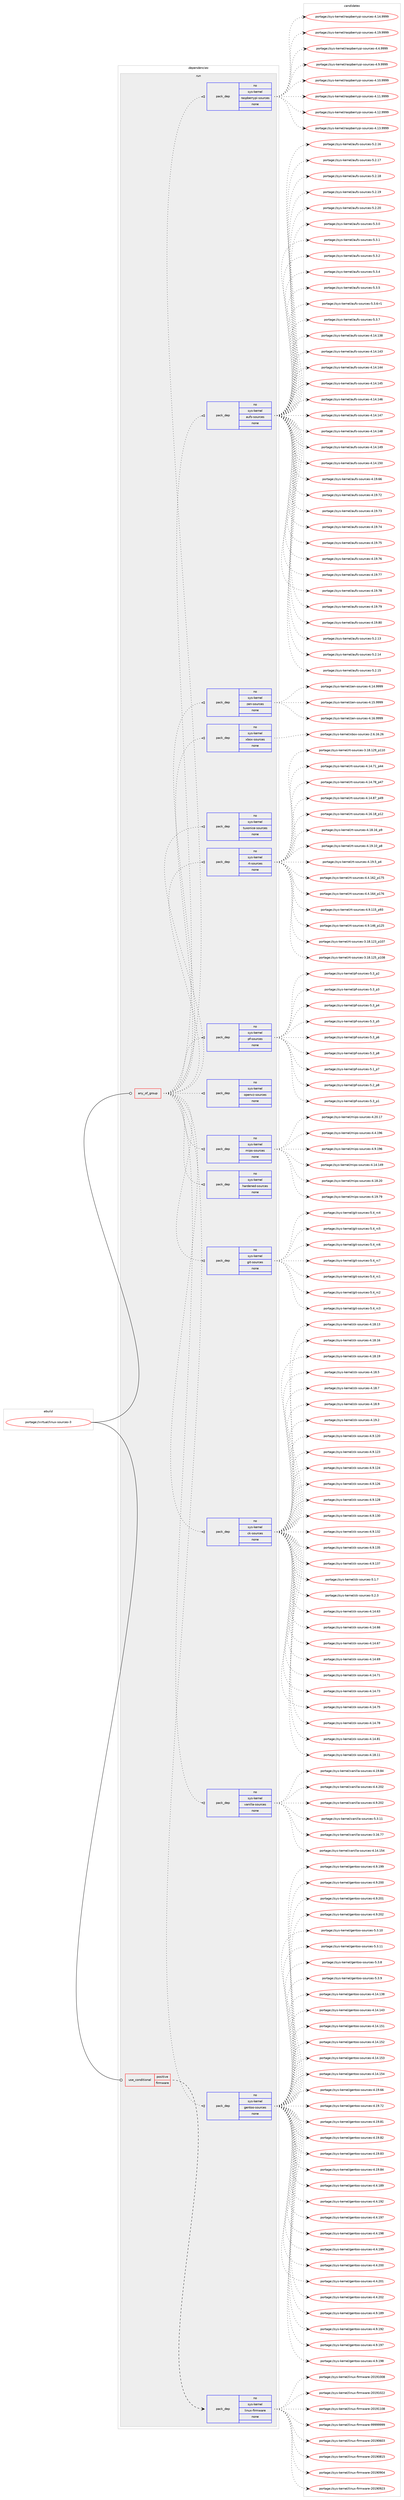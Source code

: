 digraph prolog {

# *************
# Graph options
# *************

newrank=true;
concentrate=true;
compound=true;
graph [rankdir=LR,fontname=Helvetica,fontsize=10,ranksep=1.5];#, ranksep=2.5, nodesep=0.2];
edge  [arrowhead=vee];
node  [fontname=Helvetica,fontsize=10];

# **********
# The ebuild
# **********

subgraph cluster_leftcol {
color=gray;
rank=same;
label=<<i>ebuild</i>>;
id [label="portage://virtual/linux-sources-3", color=red, width=4, href="../virtual/linux-sources-3.svg"];
}

# ****************
# The dependencies
# ****************

subgraph cluster_midcol {
color=gray;
label=<<i>dependencies</i>>;
subgraph cluster_compile {
fillcolor="#eeeeee";
style=filled;
label=<<i>compile</i>>;
}
subgraph cluster_compileandrun {
fillcolor="#eeeeee";
style=filled;
label=<<i>compile and run</i>>;
}
subgraph cluster_run {
fillcolor="#eeeeee";
style=filled;
label=<<i>run</i>>;
subgraph any7148 {
dependency434045 [label=<<TABLE BORDER="0" CELLBORDER="1" CELLSPACING="0" CELLPADDING="4"><TR><TD CELLPADDING="10">any_of_group</TD></TR></TABLE>>, shape=none, color=red];subgraph pack321655 {
dependency434046 [label=<<TABLE BORDER="0" CELLBORDER="1" CELLSPACING="0" CELLPADDING="4" WIDTH="220"><TR><TD ROWSPAN="6" CELLPADDING="30">pack_dep</TD></TR><TR><TD WIDTH="110">no</TD></TR><TR><TD>sys-kernel</TD></TR><TR><TD>gentoo-sources</TD></TR><TR><TD>none</TD></TR><TR><TD></TD></TR></TABLE>>, shape=none, color=blue];
}
dependency434045:e -> dependency434046:w [weight=20,style="dotted",arrowhead="oinv"];
subgraph pack321656 {
dependency434047 [label=<<TABLE BORDER="0" CELLBORDER="1" CELLSPACING="0" CELLPADDING="4" WIDTH="220"><TR><TD ROWSPAN="6" CELLPADDING="30">pack_dep</TD></TR><TR><TD WIDTH="110">no</TD></TR><TR><TD>sys-kernel</TD></TR><TR><TD>vanilla-sources</TD></TR><TR><TD>none</TD></TR><TR><TD></TD></TR></TABLE>>, shape=none, color=blue];
}
dependency434045:e -> dependency434047:w [weight=20,style="dotted",arrowhead="oinv"];
subgraph pack321657 {
dependency434048 [label=<<TABLE BORDER="0" CELLBORDER="1" CELLSPACING="0" CELLPADDING="4" WIDTH="220"><TR><TD ROWSPAN="6" CELLPADDING="30">pack_dep</TD></TR><TR><TD WIDTH="110">no</TD></TR><TR><TD>sys-kernel</TD></TR><TR><TD>ck-sources</TD></TR><TR><TD>none</TD></TR><TR><TD></TD></TR></TABLE>>, shape=none, color=blue];
}
dependency434045:e -> dependency434048:w [weight=20,style="dotted",arrowhead="oinv"];
subgraph pack321658 {
dependency434049 [label=<<TABLE BORDER="0" CELLBORDER="1" CELLSPACING="0" CELLPADDING="4" WIDTH="220"><TR><TD ROWSPAN="6" CELLPADDING="30">pack_dep</TD></TR><TR><TD WIDTH="110">no</TD></TR><TR><TD>sys-kernel</TD></TR><TR><TD>git-sources</TD></TR><TR><TD>none</TD></TR><TR><TD></TD></TR></TABLE>>, shape=none, color=blue];
}
dependency434045:e -> dependency434049:w [weight=20,style="dotted",arrowhead="oinv"];
subgraph pack321659 {
dependency434050 [label=<<TABLE BORDER="0" CELLBORDER="1" CELLSPACING="0" CELLPADDING="4" WIDTH="220"><TR><TD ROWSPAN="6" CELLPADDING="30">pack_dep</TD></TR><TR><TD WIDTH="110">no</TD></TR><TR><TD>sys-kernel</TD></TR><TR><TD>hardened-sources</TD></TR><TR><TD>none</TD></TR><TR><TD></TD></TR></TABLE>>, shape=none, color=blue];
}
dependency434045:e -> dependency434050:w [weight=20,style="dotted",arrowhead="oinv"];
subgraph pack321660 {
dependency434051 [label=<<TABLE BORDER="0" CELLBORDER="1" CELLSPACING="0" CELLPADDING="4" WIDTH="220"><TR><TD ROWSPAN="6" CELLPADDING="30">pack_dep</TD></TR><TR><TD WIDTH="110">no</TD></TR><TR><TD>sys-kernel</TD></TR><TR><TD>mips-sources</TD></TR><TR><TD>none</TD></TR><TR><TD></TD></TR></TABLE>>, shape=none, color=blue];
}
dependency434045:e -> dependency434051:w [weight=20,style="dotted",arrowhead="oinv"];
subgraph pack321661 {
dependency434052 [label=<<TABLE BORDER="0" CELLBORDER="1" CELLSPACING="0" CELLPADDING="4" WIDTH="220"><TR><TD ROWSPAN="6" CELLPADDING="30">pack_dep</TD></TR><TR><TD WIDTH="110">no</TD></TR><TR><TD>sys-kernel</TD></TR><TR><TD>openvz-sources</TD></TR><TR><TD>none</TD></TR><TR><TD></TD></TR></TABLE>>, shape=none, color=blue];
}
dependency434045:e -> dependency434052:w [weight=20,style="dotted",arrowhead="oinv"];
subgraph pack321662 {
dependency434053 [label=<<TABLE BORDER="0" CELLBORDER="1" CELLSPACING="0" CELLPADDING="4" WIDTH="220"><TR><TD ROWSPAN="6" CELLPADDING="30">pack_dep</TD></TR><TR><TD WIDTH="110">no</TD></TR><TR><TD>sys-kernel</TD></TR><TR><TD>pf-sources</TD></TR><TR><TD>none</TD></TR><TR><TD></TD></TR></TABLE>>, shape=none, color=blue];
}
dependency434045:e -> dependency434053:w [weight=20,style="dotted",arrowhead="oinv"];
subgraph pack321663 {
dependency434054 [label=<<TABLE BORDER="0" CELLBORDER="1" CELLSPACING="0" CELLPADDING="4" WIDTH="220"><TR><TD ROWSPAN="6" CELLPADDING="30">pack_dep</TD></TR><TR><TD WIDTH="110">no</TD></TR><TR><TD>sys-kernel</TD></TR><TR><TD>rt-sources</TD></TR><TR><TD>none</TD></TR><TR><TD></TD></TR></TABLE>>, shape=none, color=blue];
}
dependency434045:e -> dependency434054:w [weight=20,style="dotted",arrowhead="oinv"];
subgraph pack321664 {
dependency434055 [label=<<TABLE BORDER="0" CELLBORDER="1" CELLSPACING="0" CELLPADDING="4" WIDTH="220"><TR><TD ROWSPAN="6" CELLPADDING="30">pack_dep</TD></TR><TR><TD WIDTH="110">no</TD></TR><TR><TD>sys-kernel</TD></TR><TR><TD>tuxonice-sources</TD></TR><TR><TD>none</TD></TR><TR><TD></TD></TR></TABLE>>, shape=none, color=blue];
}
dependency434045:e -> dependency434055:w [weight=20,style="dotted",arrowhead="oinv"];
subgraph pack321665 {
dependency434056 [label=<<TABLE BORDER="0" CELLBORDER="1" CELLSPACING="0" CELLPADDING="4" WIDTH="220"><TR><TD ROWSPAN="6" CELLPADDING="30">pack_dep</TD></TR><TR><TD WIDTH="110">no</TD></TR><TR><TD>sys-kernel</TD></TR><TR><TD>xbox-sources</TD></TR><TR><TD>none</TD></TR><TR><TD></TD></TR></TABLE>>, shape=none, color=blue];
}
dependency434045:e -> dependency434056:w [weight=20,style="dotted",arrowhead="oinv"];
subgraph pack321666 {
dependency434057 [label=<<TABLE BORDER="0" CELLBORDER="1" CELLSPACING="0" CELLPADDING="4" WIDTH="220"><TR><TD ROWSPAN="6" CELLPADDING="30">pack_dep</TD></TR><TR><TD WIDTH="110">no</TD></TR><TR><TD>sys-kernel</TD></TR><TR><TD>zen-sources</TD></TR><TR><TD>none</TD></TR><TR><TD></TD></TR></TABLE>>, shape=none, color=blue];
}
dependency434045:e -> dependency434057:w [weight=20,style="dotted",arrowhead="oinv"];
subgraph pack321667 {
dependency434058 [label=<<TABLE BORDER="0" CELLBORDER="1" CELLSPACING="0" CELLPADDING="4" WIDTH="220"><TR><TD ROWSPAN="6" CELLPADDING="30">pack_dep</TD></TR><TR><TD WIDTH="110">no</TD></TR><TR><TD>sys-kernel</TD></TR><TR><TD>aufs-sources</TD></TR><TR><TD>none</TD></TR><TR><TD></TD></TR></TABLE>>, shape=none, color=blue];
}
dependency434045:e -> dependency434058:w [weight=20,style="dotted",arrowhead="oinv"];
subgraph pack321668 {
dependency434059 [label=<<TABLE BORDER="0" CELLBORDER="1" CELLSPACING="0" CELLPADDING="4" WIDTH="220"><TR><TD ROWSPAN="6" CELLPADDING="30">pack_dep</TD></TR><TR><TD WIDTH="110">no</TD></TR><TR><TD>sys-kernel</TD></TR><TR><TD>raspberrypi-sources</TD></TR><TR><TD>none</TD></TR><TR><TD></TD></TR></TABLE>>, shape=none, color=blue];
}
dependency434045:e -> dependency434059:w [weight=20,style="dotted",arrowhead="oinv"];
}
id:e -> dependency434045:w [weight=20,style="solid",arrowhead="odot"];
subgraph cond104980 {
dependency434060 [label=<<TABLE BORDER="0" CELLBORDER="1" CELLSPACING="0" CELLPADDING="4"><TR><TD ROWSPAN="3" CELLPADDING="10">use_conditional</TD></TR><TR><TD>positive</TD></TR><TR><TD>firmware</TD></TR></TABLE>>, shape=none, color=red];
subgraph pack321669 {
dependency434061 [label=<<TABLE BORDER="0" CELLBORDER="1" CELLSPACING="0" CELLPADDING="4" WIDTH="220"><TR><TD ROWSPAN="6" CELLPADDING="30">pack_dep</TD></TR><TR><TD WIDTH="110">no</TD></TR><TR><TD>sys-kernel</TD></TR><TR><TD>linux-firmware</TD></TR><TR><TD>none</TD></TR><TR><TD></TD></TR></TABLE>>, shape=none, color=blue];
}
dependency434060:e -> dependency434061:w [weight=20,style="dashed",arrowhead="vee"];
}
id:e -> dependency434060:w [weight=20,style="solid",arrowhead="odot"];
}
}

# **************
# The candidates
# **************

subgraph cluster_choices {
rank=same;
color=gray;
label=<<i>candidates</i>>;

subgraph choice321655 {
color=black;
nodesep=1;
choiceportage11512111545107101114110101108471031011101161111114511511111711499101115455246495246495156 [label="portage://sys-kernel/gentoo-sources-4.14.138", color=red, width=4,href="../sys-kernel/gentoo-sources-4.14.138.svg"];
choiceportage11512111545107101114110101108471031011101161111114511511111711499101115455246495246495251 [label="portage://sys-kernel/gentoo-sources-4.14.143", color=red, width=4,href="../sys-kernel/gentoo-sources-4.14.143.svg"];
choiceportage11512111545107101114110101108471031011101161111114511511111711499101115455246495246495349 [label="portage://sys-kernel/gentoo-sources-4.14.151", color=red, width=4,href="../sys-kernel/gentoo-sources-4.14.151.svg"];
choiceportage11512111545107101114110101108471031011101161111114511511111711499101115455246495246495350 [label="portage://sys-kernel/gentoo-sources-4.14.152", color=red, width=4,href="../sys-kernel/gentoo-sources-4.14.152.svg"];
choiceportage11512111545107101114110101108471031011101161111114511511111711499101115455246495246495351 [label="portage://sys-kernel/gentoo-sources-4.14.153", color=red, width=4,href="../sys-kernel/gentoo-sources-4.14.153.svg"];
choiceportage11512111545107101114110101108471031011101161111114511511111711499101115455246495246495352 [label="portage://sys-kernel/gentoo-sources-4.14.154", color=red, width=4,href="../sys-kernel/gentoo-sources-4.14.154.svg"];
choiceportage115121115451071011141101011084710310111011611111145115111117114991011154552464957465454 [label="portage://sys-kernel/gentoo-sources-4.19.66", color=red, width=4,href="../sys-kernel/gentoo-sources-4.19.66.svg"];
choiceportage115121115451071011141101011084710310111011611111145115111117114991011154552464957465550 [label="portage://sys-kernel/gentoo-sources-4.19.72", color=red, width=4,href="../sys-kernel/gentoo-sources-4.19.72.svg"];
choiceportage115121115451071011141101011084710310111011611111145115111117114991011154552464957465649 [label="portage://sys-kernel/gentoo-sources-4.19.81", color=red, width=4,href="../sys-kernel/gentoo-sources-4.19.81.svg"];
choiceportage115121115451071011141101011084710310111011611111145115111117114991011154552464957465650 [label="portage://sys-kernel/gentoo-sources-4.19.82", color=red, width=4,href="../sys-kernel/gentoo-sources-4.19.82.svg"];
choiceportage115121115451071011141101011084710310111011611111145115111117114991011154552464957465651 [label="portage://sys-kernel/gentoo-sources-4.19.83", color=red, width=4,href="../sys-kernel/gentoo-sources-4.19.83.svg"];
choiceportage115121115451071011141101011084710310111011611111145115111117114991011154552464957465652 [label="portage://sys-kernel/gentoo-sources-4.19.84", color=red, width=4,href="../sys-kernel/gentoo-sources-4.19.84.svg"];
choiceportage115121115451071011141101011084710310111011611111145115111117114991011154552465246495657 [label="portage://sys-kernel/gentoo-sources-4.4.189", color=red, width=4,href="../sys-kernel/gentoo-sources-4.4.189.svg"];
choiceportage115121115451071011141101011084710310111011611111145115111117114991011154552465246495750 [label="portage://sys-kernel/gentoo-sources-4.4.192", color=red, width=4,href="../sys-kernel/gentoo-sources-4.4.192.svg"];
choiceportage115121115451071011141101011084710310111011611111145115111117114991011154552465246495755 [label="portage://sys-kernel/gentoo-sources-4.4.197", color=red, width=4,href="../sys-kernel/gentoo-sources-4.4.197.svg"];
choiceportage115121115451071011141101011084710310111011611111145115111117114991011154552465246495756 [label="portage://sys-kernel/gentoo-sources-4.4.198", color=red, width=4,href="../sys-kernel/gentoo-sources-4.4.198.svg"];
choiceportage115121115451071011141101011084710310111011611111145115111117114991011154552465246495757 [label="portage://sys-kernel/gentoo-sources-4.4.199", color=red, width=4,href="../sys-kernel/gentoo-sources-4.4.199.svg"];
choiceportage115121115451071011141101011084710310111011611111145115111117114991011154552465246504848 [label="portage://sys-kernel/gentoo-sources-4.4.200", color=red, width=4,href="../sys-kernel/gentoo-sources-4.4.200.svg"];
choiceportage115121115451071011141101011084710310111011611111145115111117114991011154552465246504849 [label="portage://sys-kernel/gentoo-sources-4.4.201", color=red, width=4,href="../sys-kernel/gentoo-sources-4.4.201.svg"];
choiceportage115121115451071011141101011084710310111011611111145115111117114991011154552465246504850 [label="portage://sys-kernel/gentoo-sources-4.4.202", color=red, width=4,href="../sys-kernel/gentoo-sources-4.4.202.svg"];
choiceportage115121115451071011141101011084710310111011611111145115111117114991011154552465746495657 [label="portage://sys-kernel/gentoo-sources-4.9.189", color=red, width=4,href="../sys-kernel/gentoo-sources-4.9.189.svg"];
choiceportage115121115451071011141101011084710310111011611111145115111117114991011154552465746495750 [label="portage://sys-kernel/gentoo-sources-4.9.192", color=red, width=4,href="../sys-kernel/gentoo-sources-4.9.192.svg"];
choiceportage115121115451071011141101011084710310111011611111145115111117114991011154552465746495755 [label="portage://sys-kernel/gentoo-sources-4.9.197", color=red, width=4,href="../sys-kernel/gentoo-sources-4.9.197.svg"];
choiceportage115121115451071011141101011084710310111011611111145115111117114991011154552465746495756 [label="portage://sys-kernel/gentoo-sources-4.9.198", color=red, width=4,href="../sys-kernel/gentoo-sources-4.9.198.svg"];
choiceportage115121115451071011141101011084710310111011611111145115111117114991011154552465746495757 [label="portage://sys-kernel/gentoo-sources-4.9.199", color=red, width=4,href="../sys-kernel/gentoo-sources-4.9.199.svg"];
choiceportage115121115451071011141101011084710310111011611111145115111117114991011154552465746504848 [label="portage://sys-kernel/gentoo-sources-4.9.200", color=red, width=4,href="../sys-kernel/gentoo-sources-4.9.200.svg"];
choiceportage115121115451071011141101011084710310111011611111145115111117114991011154552465746504849 [label="portage://sys-kernel/gentoo-sources-4.9.201", color=red, width=4,href="../sys-kernel/gentoo-sources-4.9.201.svg"];
choiceportage115121115451071011141101011084710310111011611111145115111117114991011154552465746504850 [label="portage://sys-kernel/gentoo-sources-4.9.202", color=red, width=4,href="../sys-kernel/gentoo-sources-4.9.202.svg"];
choiceportage1151211154510710111411010110847103101110116111111451151111171149910111545534651464948 [label="portage://sys-kernel/gentoo-sources-5.3.10", color=red, width=4,href="../sys-kernel/gentoo-sources-5.3.10.svg"];
choiceportage1151211154510710111411010110847103101110116111111451151111171149910111545534651464949 [label="portage://sys-kernel/gentoo-sources-5.3.11", color=red, width=4,href="../sys-kernel/gentoo-sources-5.3.11.svg"];
choiceportage11512111545107101114110101108471031011101161111114511511111711499101115455346514656 [label="portage://sys-kernel/gentoo-sources-5.3.8", color=red, width=4,href="../sys-kernel/gentoo-sources-5.3.8.svg"];
choiceportage11512111545107101114110101108471031011101161111114511511111711499101115455346514657 [label="portage://sys-kernel/gentoo-sources-5.3.9", color=red, width=4,href="../sys-kernel/gentoo-sources-5.3.9.svg"];
dependency434046:e -> choiceportage11512111545107101114110101108471031011101161111114511511111711499101115455246495246495156:w [style=dotted,weight="100"];
dependency434046:e -> choiceportage11512111545107101114110101108471031011101161111114511511111711499101115455246495246495251:w [style=dotted,weight="100"];
dependency434046:e -> choiceportage11512111545107101114110101108471031011101161111114511511111711499101115455246495246495349:w [style=dotted,weight="100"];
dependency434046:e -> choiceportage11512111545107101114110101108471031011101161111114511511111711499101115455246495246495350:w [style=dotted,weight="100"];
dependency434046:e -> choiceportage11512111545107101114110101108471031011101161111114511511111711499101115455246495246495351:w [style=dotted,weight="100"];
dependency434046:e -> choiceportage11512111545107101114110101108471031011101161111114511511111711499101115455246495246495352:w [style=dotted,weight="100"];
dependency434046:e -> choiceportage115121115451071011141101011084710310111011611111145115111117114991011154552464957465454:w [style=dotted,weight="100"];
dependency434046:e -> choiceportage115121115451071011141101011084710310111011611111145115111117114991011154552464957465550:w [style=dotted,weight="100"];
dependency434046:e -> choiceportage115121115451071011141101011084710310111011611111145115111117114991011154552464957465649:w [style=dotted,weight="100"];
dependency434046:e -> choiceportage115121115451071011141101011084710310111011611111145115111117114991011154552464957465650:w [style=dotted,weight="100"];
dependency434046:e -> choiceportage115121115451071011141101011084710310111011611111145115111117114991011154552464957465651:w [style=dotted,weight="100"];
dependency434046:e -> choiceportage115121115451071011141101011084710310111011611111145115111117114991011154552464957465652:w [style=dotted,weight="100"];
dependency434046:e -> choiceportage115121115451071011141101011084710310111011611111145115111117114991011154552465246495657:w [style=dotted,weight="100"];
dependency434046:e -> choiceportage115121115451071011141101011084710310111011611111145115111117114991011154552465246495750:w [style=dotted,weight="100"];
dependency434046:e -> choiceportage115121115451071011141101011084710310111011611111145115111117114991011154552465246495755:w [style=dotted,weight="100"];
dependency434046:e -> choiceportage115121115451071011141101011084710310111011611111145115111117114991011154552465246495756:w [style=dotted,weight="100"];
dependency434046:e -> choiceportage115121115451071011141101011084710310111011611111145115111117114991011154552465246495757:w [style=dotted,weight="100"];
dependency434046:e -> choiceportage115121115451071011141101011084710310111011611111145115111117114991011154552465246504848:w [style=dotted,weight="100"];
dependency434046:e -> choiceportage115121115451071011141101011084710310111011611111145115111117114991011154552465246504849:w [style=dotted,weight="100"];
dependency434046:e -> choiceportage115121115451071011141101011084710310111011611111145115111117114991011154552465246504850:w [style=dotted,weight="100"];
dependency434046:e -> choiceportage115121115451071011141101011084710310111011611111145115111117114991011154552465746495657:w [style=dotted,weight="100"];
dependency434046:e -> choiceportage115121115451071011141101011084710310111011611111145115111117114991011154552465746495750:w [style=dotted,weight="100"];
dependency434046:e -> choiceportage115121115451071011141101011084710310111011611111145115111117114991011154552465746495755:w [style=dotted,weight="100"];
dependency434046:e -> choiceportage115121115451071011141101011084710310111011611111145115111117114991011154552465746495756:w [style=dotted,weight="100"];
dependency434046:e -> choiceportage115121115451071011141101011084710310111011611111145115111117114991011154552465746495757:w [style=dotted,weight="100"];
dependency434046:e -> choiceportage115121115451071011141101011084710310111011611111145115111117114991011154552465746504848:w [style=dotted,weight="100"];
dependency434046:e -> choiceportage115121115451071011141101011084710310111011611111145115111117114991011154552465746504849:w [style=dotted,weight="100"];
dependency434046:e -> choiceportage115121115451071011141101011084710310111011611111145115111117114991011154552465746504850:w [style=dotted,weight="100"];
dependency434046:e -> choiceportage1151211154510710111411010110847103101110116111111451151111171149910111545534651464948:w [style=dotted,weight="100"];
dependency434046:e -> choiceportage1151211154510710111411010110847103101110116111111451151111171149910111545534651464949:w [style=dotted,weight="100"];
dependency434046:e -> choiceportage11512111545107101114110101108471031011101161111114511511111711499101115455346514656:w [style=dotted,weight="100"];
dependency434046:e -> choiceportage11512111545107101114110101108471031011101161111114511511111711499101115455346514657:w [style=dotted,weight="100"];
}
subgraph choice321656 {
color=black;
nodesep=1;
choiceportage1151211154510710111411010110847118971101051081089745115111117114991011154551464954465555 [label="portage://sys-kernel/vanilla-sources-3.16.77", color=red, width=4,href="../sys-kernel/vanilla-sources-3.16.77.svg"];
choiceportage115121115451071011141101011084711897110105108108974511511111711499101115455246495246495352 [label="portage://sys-kernel/vanilla-sources-4.14.154", color=red, width=4,href="../sys-kernel/vanilla-sources-4.14.154.svg"];
choiceportage1151211154510710111411010110847118971101051081089745115111117114991011154552464957465652 [label="portage://sys-kernel/vanilla-sources-4.19.84", color=red, width=4,href="../sys-kernel/vanilla-sources-4.19.84.svg"];
choiceportage1151211154510710111411010110847118971101051081089745115111117114991011154552465246504850 [label="portage://sys-kernel/vanilla-sources-4.4.202", color=red, width=4,href="../sys-kernel/vanilla-sources-4.4.202.svg"];
choiceportage1151211154510710111411010110847118971101051081089745115111117114991011154552465746504850 [label="portage://sys-kernel/vanilla-sources-4.9.202", color=red, width=4,href="../sys-kernel/vanilla-sources-4.9.202.svg"];
choiceportage11512111545107101114110101108471189711010510810897451151111171149910111545534651464949 [label="portage://sys-kernel/vanilla-sources-5.3.11", color=red, width=4,href="../sys-kernel/vanilla-sources-5.3.11.svg"];
dependency434047:e -> choiceportage1151211154510710111411010110847118971101051081089745115111117114991011154551464954465555:w [style=dotted,weight="100"];
dependency434047:e -> choiceportage115121115451071011141101011084711897110105108108974511511111711499101115455246495246495352:w [style=dotted,weight="100"];
dependency434047:e -> choiceportage1151211154510710111411010110847118971101051081089745115111117114991011154552464957465652:w [style=dotted,weight="100"];
dependency434047:e -> choiceportage1151211154510710111411010110847118971101051081089745115111117114991011154552465246504850:w [style=dotted,weight="100"];
dependency434047:e -> choiceportage1151211154510710111411010110847118971101051081089745115111117114991011154552465746504850:w [style=dotted,weight="100"];
dependency434047:e -> choiceportage11512111545107101114110101108471189711010510810897451151111171149910111545534651464949:w [style=dotted,weight="100"];
}
subgraph choice321657 {
color=black;
nodesep=1;
choiceportage11512111545107101114110101108479910745115111117114991011154552464952465451 [label="portage://sys-kernel/ck-sources-4.14.63", color=red, width=4,href="../sys-kernel/ck-sources-4.14.63.svg"];
choiceportage11512111545107101114110101108479910745115111117114991011154552464952465454 [label="portage://sys-kernel/ck-sources-4.14.66", color=red, width=4,href="../sys-kernel/ck-sources-4.14.66.svg"];
choiceportage11512111545107101114110101108479910745115111117114991011154552464952465455 [label="portage://sys-kernel/ck-sources-4.14.67", color=red, width=4,href="../sys-kernel/ck-sources-4.14.67.svg"];
choiceportage11512111545107101114110101108479910745115111117114991011154552464952465457 [label="portage://sys-kernel/ck-sources-4.14.69", color=red, width=4,href="../sys-kernel/ck-sources-4.14.69.svg"];
choiceportage11512111545107101114110101108479910745115111117114991011154552464952465549 [label="portage://sys-kernel/ck-sources-4.14.71", color=red, width=4,href="../sys-kernel/ck-sources-4.14.71.svg"];
choiceportage11512111545107101114110101108479910745115111117114991011154552464952465551 [label="portage://sys-kernel/ck-sources-4.14.73", color=red, width=4,href="../sys-kernel/ck-sources-4.14.73.svg"];
choiceportage11512111545107101114110101108479910745115111117114991011154552464952465553 [label="portage://sys-kernel/ck-sources-4.14.75", color=red, width=4,href="../sys-kernel/ck-sources-4.14.75.svg"];
choiceportage11512111545107101114110101108479910745115111117114991011154552464952465556 [label="portage://sys-kernel/ck-sources-4.14.78", color=red, width=4,href="../sys-kernel/ck-sources-4.14.78.svg"];
choiceportage11512111545107101114110101108479910745115111117114991011154552464952465649 [label="portage://sys-kernel/ck-sources-4.14.81", color=red, width=4,href="../sys-kernel/ck-sources-4.14.81.svg"];
choiceportage11512111545107101114110101108479910745115111117114991011154552464956464949 [label="portage://sys-kernel/ck-sources-4.18.11", color=red, width=4,href="../sys-kernel/ck-sources-4.18.11.svg"];
choiceportage11512111545107101114110101108479910745115111117114991011154552464956464951 [label="portage://sys-kernel/ck-sources-4.18.13", color=red, width=4,href="../sys-kernel/ck-sources-4.18.13.svg"];
choiceportage11512111545107101114110101108479910745115111117114991011154552464956464954 [label="portage://sys-kernel/ck-sources-4.18.16", color=red, width=4,href="../sys-kernel/ck-sources-4.18.16.svg"];
choiceportage11512111545107101114110101108479910745115111117114991011154552464956464957 [label="portage://sys-kernel/ck-sources-4.18.19", color=red, width=4,href="../sys-kernel/ck-sources-4.18.19.svg"];
choiceportage115121115451071011141101011084799107451151111171149910111545524649564653 [label="portage://sys-kernel/ck-sources-4.18.5", color=red, width=4,href="../sys-kernel/ck-sources-4.18.5.svg"];
choiceportage115121115451071011141101011084799107451151111171149910111545524649564655 [label="portage://sys-kernel/ck-sources-4.18.7", color=red, width=4,href="../sys-kernel/ck-sources-4.18.7.svg"];
choiceportage115121115451071011141101011084799107451151111171149910111545524649564657 [label="portage://sys-kernel/ck-sources-4.18.9", color=red, width=4,href="../sys-kernel/ck-sources-4.18.9.svg"];
choiceportage115121115451071011141101011084799107451151111171149910111545524649574650 [label="portage://sys-kernel/ck-sources-4.19.2", color=red, width=4,href="../sys-kernel/ck-sources-4.19.2.svg"];
choiceportage11512111545107101114110101108479910745115111117114991011154552465746495048 [label="portage://sys-kernel/ck-sources-4.9.120", color=red, width=4,href="../sys-kernel/ck-sources-4.9.120.svg"];
choiceportage11512111545107101114110101108479910745115111117114991011154552465746495051 [label="portage://sys-kernel/ck-sources-4.9.123", color=red, width=4,href="../sys-kernel/ck-sources-4.9.123.svg"];
choiceportage11512111545107101114110101108479910745115111117114991011154552465746495052 [label="portage://sys-kernel/ck-sources-4.9.124", color=red, width=4,href="../sys-kernel/ck-sources-4.9.124.svg"];
choiceportage11512111545107101114110101108479910745115111117114991011154552465746495054 [label="portage://sys-kernel/ck-sources-4.9.126", color=red, width=4,href="../sys-kernel/ck-sources-4.9.126.svg"];
choiceportage11512111545107101114110101108479910745115111117114991011154552465746495056 [label="portage://sys-kernel/ck-sources-4.9.128", color=red, width=4,href="../sys-kernel/ck-sources-4.9.128.svg"];
choiceportage11512111545107101114110101108479910745115111117114991011154552465746495148 [label="portage://sys-kernel/ck-sources-4.9.130", color=red, width=4,href="../sys-kernel/ck-sources-4.9.130.svg"];
choiceportage11512111545107101114110101108479910745115111117114991011154552465746495150 [label="portage://sys-kernel/ck-sources-4.9.132", color=red, width=4,href="../sys-kernel/ck-sources-4.9.132.svg"];
choiceportage11512111545107101114110101108479910745115111117114991011154552465746495153 [label="portage://sys-kernel/ck-sources-4.9.135", color=red, width=4,href="../sys-kernel/ck-sources-4.9.135.svg"];
choiceportage11512111545107101114110101108479910745115111117114991011154552465746495155 [label="portage://sys-kernel/ck-sources-4.9.137", color=red, width=4,href="../sys-kernel/ck-sources-4.9.137.svg"];
choiceportage1151211154510710111411010110847991074511511111711499101115455346494655 [label="portage://sys-kernel/ck-sources-5.1.7", color=red, width=4,href="../sys-kernel/ck-sources-5.1.7.svg"];
choiceportage1151211154510710111411010110847991074511511111711499101115455346504651 [label="portage://sys-kernel/ck-sources-5.2.3", color=red, width=4,href="../sys-kernel/ck-sources-5.2.3.svg"];
dependency434048:e -> choiceportage11512111545107101114110101108479910745115111117114991011154552464952465451:w [style=dotted,weight="100"];
dependency434048:e -> choiceportage11512111545107101114110101108479910745115111117114991011154552464952465454:w [style=dotted,weight="100"];
dependency434048:e -> choiceportage11512111545107101114110101108479910745115111117114991011154552464952465455:w [style=dotted,weight="100"];
dependency434048:e -> choiceportage11512111545107101114110101108479910745115111117114991011154552464952465457:w [style=dotted,weight="100"];
dependency434048:e -> choiceportage11512111545107101114110101108479910745115111117114991011154552464952465549:w [style=dotted,weight="100"];
dependency434048:e -> choiceportage11512111545107101114110101108479910745115111117114991011154552464952465551:w [style=dotted,weight="100"];
dependency434048:e -> choiceportage11512111545107101114110101108479910745115111117114991011154552464952465553:w [style=dotted,weight="100"];
dependency434048:e -> choiceportage11512111545107101114110101108479910745115111117114991011154552464952465556:w [style=dotted,weight="100"];
dependency434048:e -> choiceportage11512111545107101114110101108479910745115111117114991011154552464952465649:w [style=dotted,weight="100"];
dependency434048:e -> choiceportage11512111545107101114110101108479910745115111117114991011154552464956464949:w [style=dotted,weight="100"];
dependency434048:e -> choiceportage11512111545107101114110101108479910745115111117114991011154552464956464951:w [style=dotted,weight="100"];
dependency434048:e -> choiceportage11512111545107101114110101108479910745115111117114991011154552464956464954:w [style=dotted,weight="100"];
dependency434048:e -> choiceportage11512111545107101114110101108479910745115111117114991011154552464956464957:w [style=dotted,weight="100"];
dependency434048:e -> choiceportage115121115451071011141101011084799107451151111171149910111545524649564653:w [style=dotted,weight="100"];
dependency434048:e -> choiceportage115121115451071011141101011084799107451151111171149910111545524649564655:w [style=dotted,weight="100"];
dependency434048:e -> choiceportage115121115451071011141101011084799107451151111171149910111545524649564657:w [style=dotted,weight="100"];
dependency434048:e -> choiceportage115121115451071011141101011084799107451151111171149910111545524649574650:w [style=dotted,weight="100"];
dependency434048:e -> choiceportage11512111545107101114110101108479910745115111117114991011154552465746495048:w [style=dotted,weight="100"];
dependency434048:e -> choiceportage11512111545107101114110101108479910745115111117114991011154552465746495051:w [style=dotted,weight="100"];
dependency434048:e -> choiceportage11512111545107101114110101108479910745115111117114991011154552465746495052:w [style=dotted,weight="100"];
dependency434048:e -> choiceportage11512111545107101114110101108479910745115111117114991011154552465746495054:w [style=dotted,weight="100"];
dependency434048:e -> choiceportage11512111545107101114110101108479910745115111117114991011154552465746495056:w [style=dotted,weight="100"];
dependency434048:e -> choiceportage11512111545107101114110101108479910745115111117114991011154552465746495148:w [style=dotted,weight="100"];
dependency434048:e -> choiceportage11512111545107101114110101108479910745115111117114991011154552465746495150:w [style=dotted,weight="100"];
dependency434048:e -> choiceportage11512111545107101114110101108479910745115111117114991011154552465746495153:w [style=dotted,weight="100"];
dependency434048:e -> choiceportage11512111545107101114110101108479910745115111117114991011154552465746495155:w [style=dotted,weight="100"];
dependency434048:e -> choiceportage1151211154510710111411010110847991074511511111711499101115455346494655:w [style=dotted,weight="100"];
dependency434048:e -> choiceportage1151211154510710111411010110847991074511511111711499101115455346504651:w [style=dotted,weight="100"];
}
subgraph choice321658 {
color=black;
nodesep=1;
choiceportage1151211154510710111411010110847103105116451151111171149910111545534652951149949 [label="portage://sys-kernel/git-sources-5.4_rc1", color=red, width=4,href="../sys-kernel/git-sources-5.4_rc1.svg"];
choiceportage1151211154510710111411010110847103105116451151111171149910111545534652951149950 [label="portage://sys-kernel/git-sources-5.4_rc2", color=red, width=4,href="../sys-kernel/git-sources-5.4_rc2.svg"];
choiceportage1151211154510710111411010110847103105116451151111171149910111545534652951149951 [label="portage://sys-kernel/git-sources-5.4_rc3", color=red, width=4,href="../sys-kernel/git-sources-5.4_rc3.svg"];
choiceportage1151211154510710111411010110847103105116451151111171149910111545534652951149952 [label="portage://sys-kernel/git-sources-5.4_rc4", color=red, width=4,href="../sys-kernel/git-sources-5.4_rc4.svg"];
choiceportage1151211154510710111411010110847103105116451151111171149910111545534652951149953 [label="portage://sys-kernel/git-sources-5.4_rc5", color=red, width=4,href="../sys-kernel/git-sources-5.4_rc5.svg"];
choiceportage1151211154510710111411010110847103105116451151111171149910111545534652951149954 [label="portage://sys-kernel/git-sources-5.4_rc6", color=red, width=4,href="../sys-kernel/git-sources-5.4_rc6.svg"];
choiceportage1151211154510710111411010110847103105116451151111171149910111545534652951149955 [label="portage://sys-kernel/git-sources-5.4_rc7", color=red, width=4,href="../sys-kernel/git-sources-5.4_rc7.svg"];
dependency434049:e -> choiceportage1151211154510710111411010110847103105116451151111171149910111545534652951149949:w [style=dotted,weight="100"];
dependency434049:e -> choiceportage1151211154510710111411010110847103105116451151111171149910111545534652951149950:w [style=dotted,weight="100"];
dependency434049:e -> choiceportage1151211154510710111411010110847103105116451151111171149910111545534652951149951:w [style=dotted,weight="100"];
dependency434049:e -> choiceportage1151211154510710111411010110847103105116451151111171149910111545534652951149952:w [style=dotted,weight="100"];
dependency434049:e -> choiceportage1151211154510710111411010110847103105116451151111171149910111545534652951149953:w [style=dotted,weight="100"];
dependency434049:e -> choiceportage1151211154510710111411010110847103105116451151111171149910111545534652951149954:w [style=dotted,weight="100"];
dependency434049:e -> choiceportage1151211154510710111411010110847103105116451151111171149910111545534652951149955:w [style=dotted,weight="100"];
}
subgraph choice321659 {
color=black;
nodesep=1;
}
subgraph choice321660 {
color=black;
nodesep=1;
choiceportage11512111545107101114110101108471091051121154511511111711499101115455246495246495257 [label="portage://sys-kernel/mips-sources-4.14.149", color=red, width=4,href="../sys-kernel/mips-sources-4.14.149.svg"];
choiceportage115121115451071011141101011084710910511211545115111117114991011154552464956465048 [label="portage://sys-kernel/mips-sources-4.18.20", color=red, width=4,href="../sys-kernel/mips-sources-4.18.20.svg"];
choiceportage115121115451071011141101011084710910511211545115111117114991011154552464957465557 [label="portage://sys-kernel/mips-sources-4.19.79", color=red, width=4,href="../sys-kernel/mips-sources-4.19.79.svg"];
choiceportage115121115451071011141101011084710910511211545115111117114991011154552465048464955 [label="portage://sys-kernel/mips-sources-4.20.17", color=red, width=4,href="../sys-kernel/mips-sources-4.20.17.svg"];
choiceportage115121115451071011141101011084710910511211545115111117114991011154552465246495754 [label="portage://sys-kernel/mips-sources-4.4.196", color=red, width=4,href="../sys-kernel/mips-sources-4.4.196.svg"];
choiceportage115121115451071011141101011084710910511211545115111117114991011154552465746495754 [label="portage://sys-kernel/mips-sources-4.9.196", color=red, width=4,href="../sys-kernel/mips-sources-4.9.196.svg"];
dependency434051:e -> choiceportage11512111545107101114110101108471091051121154511511111711499101115455246495246495257:w [style=dotted,weight="100"];
dependency434051:e -> choiceportage115121115451071011141101011084710910511211545115111117114991011154552464956465048:w [style=dotted,weight="100"];
dependency434051:e -> choiceportage115121115451071011141101011084710910511211545115111117114991011154552464957465557:w [style=dotted,weight="100"];
dependency434051:e -> choiceportage115121115451071011141101011084710910511211545115111117114991011154552465048464955:w [style=dotted,weight="100"];
dependency434051:e -> choiceportage115121115451071011141101011084710910511211545115111117114991011154552465246495754:w [style=dotted,weight="100"];
dependency434051:e -> choiceportage115121115451071011141101011084710910511211545115111117114991011154552465746495754:w [style=dotted,weight="100"];
}
subgraph choice321661 {
color=black;
nodesep=1;
}
subgraph choice321662 {
color=black;
nodesep=1;
choiceportage11512111545107101114110101108471121024511511111711499101115455346499511255 [label="portage://sys-kernel/pf-sources-5.1_p7", color=red, width=4,href="../sys-kernel/pf-sources-5.1_p7.svg"];
choiceportage11512111545107101114110101108471121024511511111711499101115455346509511256 [label="portage://sys-kernel/pf-sources-5.2_p8", color=red, width=4,href="../sys-kernel/pf-sources-5.2_p8.svg"];
choiceportage11512111545107101114110101108471121024511511111711499101115455346519511249 [label="portage://sys-kernel/pf-sources-5.3_p1", color=red, width=4,href="../sys-kernel/pf-sources-5.3_p1.svg"];
choiceportage11512111545107101114110101108471121024511511111711499101115455346519511250 [label="portage://sys-kernel/pf-sources-5.3_p2", color=red, width=4,href="../sys-kernel/pf-sources-5.3_p2.svg"];
choiceportage11512111545107101114110101108471121024511511111711499101115455346519511251 [label="portage://sys-kernel/pf-sources-5.3_p3", color=red, width=4,href="../sys-kernel/pf-sources-5.3_p3.svg"];
choiceportage11512111545107101114110101108471121024511511111711499101115455346519511252 [label="portage://sys-kernel/pf-sources-5.3_p4", color=red, width=4,href="../sys-kernel/pf-sources-5.3_p4.svg"];
choiceportage11512111545107101114110101108471121024511511111711499101115455346519511253 [label="portage://sys-kernel/pf-sources-5.3_p5", color=red, width=4,href="../sys-kernel/pf-sources-5.3_p5.svg"];
choiceportage11512111545107101114110101108471121024511511111711499101115455346519511254 [label="portage://sys-kernel/pf-sources-5.3_p6", color=red, width=4,href="../sys-kernel/pf-sources-5.3_p6.svg"];
choiceportage11512111545107101114110101108471121024511511111711499101115455346519511256 [label="portage://sys-kernel/pf-sources-5.3_p8", color=red, width=4,href="../sys-kernel/pf-sources-5.3_p8.svg"];
dependency434053:e -> choiceportage11512111545107101114110101108471121024511511111711499101115455346499511255:w [style=dotted,weight="100"];
dependency434053:e -> choiceportage11512111545107101114110101108471121024511511111711499101115455346509511256:w [style=dotted,weight="100"];
dependency434053:e -> choiceportage11512111545107101114110101108471121024511511111711499101115455346519511249:w [style=dotted,weight="100"];
dependency434053:e -> choiceportage11512111545107101114110101108471121024511511111711499101115455346519511250:w [style=dotted,weight="100"];
dependency434053:e -> choiceportage11512111545107101114110101108471121024511511111711499101115455346519511251:w [style=dotted,weight="100"];
dependency434053:e -> choiceportage11512111545107101114110101108471121024511511111711499101115455346519511252:w [style=dotted,weight="100"];
dependency434053:e -> choiceportage11512111545107101114110101108471121024511511111711499101115455346519511253:w [style=dotted,weight="100"];
dependency434053:e -> choiceportage11512111545107101114110101108471121024511511111711499101115455346519511254:w [style=dotted,weight="100"];
dependency434053:e -> choiceportage11512111545107101114110101108471121024511511111711499101115455346519511256:w [style=dotted,weight="100"];
}
subgraph choice321663 {
color=black;
nodesep=1;
choiceportage1151211154510710111411010110847114116451151111171149910111545514649564649505195112494855 [label="portage://sys-kernel/rt-sources-3.18.123_p107", color=red, width=4,href="../sys-kernel/rt-sources-3.18.123_p107.svg"];
choiceportage1151211154510710111411010110847114116451151111171149910111545514649564649505395112494856 [label="portage://sys-kernel/rt-sources-3.18.125_p108", color=red, width=4,href="../sys-kernel/rt-sources-3.18.125_p108.svg"];
choiceportage1151211154510710111411010110847114116451151111171149910111545514649564649505795112494948 [label="portage://sys-kernel/rt-sources-3.18.129_p110", color=red, width=4,href="../sys-kernel/rt-sources-3.18.129_p110.svg"];
choiceportage115121115451071011141101011084711411645115111117114991011154552464952465549951125252 [label="portage://sys-kernel/rt-sources-4.14.71_p44", color=red, width=4,href="../sys-kernel/rt-sources-4.14.71_p44.svg"];
choiceportage115121115451071011141101011084711411645115111117114991011154552464952465556951125255 [label="portage://sys-kernel/rt-sources-4.14.78_p47", color=red, width=4,href="../sys-kernel/rt-sources-4.14.78_p47.svg"];
choiceportage115121115451071011141101011084711411645115111117114991011154552464952465655951125257 [label="portage://sys-kernel/rt-sources-4.14.87_p49", color=red, width=4,href="../sys-kernel/rt-sources-4.14.87_p49.svg"];
choiceportage115121115451071011141101011084711411645115111117114991011154552464954464956951124950 [label="portage://sys-kernel/rt-sources-4.16.18_p12", color=red, width=4,href="../sys-kernel/rt-sources-4.16.18_p12.svg"];
choiceportage1151211154510710111411010110847114116451151111171149910111545524649564649549511257 [label="portage://sys-kernel/rt-sources-4.18.16_p9", color=red, width=4,href="../sys-kernel/rt-sources-4.18.16_p9.svg"];
choiceportage1151211154510710111411010110847114116451151111171149910111545524649574649489511256 [label="portage://sys-kernel/rt-sources-4.19.10_p8", color=red, width=4,href="../sys-kernel/rt-sources-4.19.10_p8.svg"];
choiceportage11512111545107101114110101108471141164511511111711499101115455246495746539511252 [label="portage://sys-kernel/rt-sources-4.19.5_p4", color=red, width=4,href="../sys-kernel/rt-sources-4.19.5_p4.svg"];
choiceportage11512111545107101114110101108471141164511511111711499101115455246524649545095112495553 [label="portage://sys-kernel/rt-sources-4.4.162_p175", color=red, width=4,href="../sys-kernel/rt-sources-4.4.162_p175.svg"];
choiceportage11512111545107101114110101108471141164511511111711499101115455246524649545295112495554 [label="portage://sys-kernel/rt-sources-4.4.164_p176", color=red, width=4,href="../sys-kernel/rt-sources-4.4.164_p176.svg"];
choiceportage115121115451071011141101011084711411645115111117114991011154552465746494953951125751 [label="portage://sys-kernel/rt-sources-4.9.115_p93", color=red, width=4,href="../sys-kernel/rt-sources-4.9.115_p93.svg"];
choiceportage11512111545107101114110101108471141164511511111711499101115455246574649525495112495053 [label="portage://sys-kernel/rt-sources-4.9.146_p125", color=red, width=4,href="../sys-kernel/rt-sources-4.9.146_p125.svg"];
dependency434054:e -> choiceportage1151211154510710111411010110847114116451151111171149910111545514649564649505195112494855:w [style=dotted,weight="100"];
dependency434054:e -> choiceportage1151211154510710111411010110847114116451151111171149910111545514649564649505395112494856:w [style=dotted,weight="100"];
dependency434054:e -> choiceportage1151211154510710111411010110847114116451151111171149910111545514649564649505795112494948:w [style=dotted,weight="100"];
dependency434054:e -> choiceportage115121115451071011141101011084711411645115111117114991011154552464952465549951125252:w [style=dotted,weight="100"];
dependency434054:e -> choiceportage115121115451071011141101011084711411645115111117114991011154552464952465556951125255:w [style=dotted,weight="100"];
dependency434054:e -> choiceportage115121115451071011141101011084711411645115111117114991011154552464952465655951125257:w [style=dotted,weight="100"];
dependency434054:e -> choiceportage115121115451071011141101011084711411645115111117114991011154552464954464956951124950:w [style=dotted,weight="100"];
dependency434054:e -> choiceportage1151211154510710111411010110847114116451151111171149910111545524649564649549511257:w [style=dotted,weight="100"];
dependency434054:e -> choiceportage1151211154510710111411010110847114116451151111171149910111545524649574649489511256:w [style=dotted,weight="100"];
dependency434054:e -> choiceportage11512111545107101114110101108471141164511511111711499101115455246495746539511252:w [style=dotted,weight="100"];
dependency434054:e -> choiceportage11512111545107101114110101108471141164511511111711499101115455246524649545095112495553:w [style=dotted,weight="100"];
dependency434054:e -> choiceportage11512111545107101114110101108471141164511511111711499101115455246524649545295112495554:w [style=dotted,weight="100"];
dependency434054:e -> choiceportage115121115451071011141101011084711411645115111117114991011154552465746494953951125751:w [style=dotted,weight="100"];
dependency434054:e -> choiceportage11512111545107101114110101108471141164511511111711499101115455246574649525495112495053:w [style=dotted,weight="100"];
}
subgraph choice321664 {
color=black;
nodesep=1;
}
subgraph choice321665 {
color=black;
nodesep=1;
choiceportage115121115451071011141101011084712098111120451151111171149910111545504654464954465054 [label="portage://sys-kernel/xbox-sources-2.6.16.26", color=red, width=4,href="../sys-kernel/xbox-sources-2.6.16.26.svg"];
dependency434056:e -> choiceportage115121115451071011141101011084712098111120451151111171149910111545504654464954465054:w [style=dotted,weight="100"];
}
subgraph choice321666 {
color=black;
nodesep=1;
choiceportage1151211154510710111411010110847122101110451151111171149910111545524649524657575757 [label="portage://sys-kernel/zen-sources-4.14.9999", color=red, width=4,href="../sys-kernel/zen-sources-4.14.9999.svg"];
choiceportage1151211154510710111411010110847122101110451151111171149910111545524649534657575757 [label="portage://sys-kernel/zen-sources-4.15.9999", color=red, width=4,href="../sys-kernel/zen-sources-4.15.9999.svg"];
choiceportage1151211154510710111411010110847122101110451151111171149910111545524649544657575757 [label="portage://sys-kernel/zen-sources-4.16.9999", color=red, width=4,href="../sys-kernel/zen-sources-4.16.9999.svg"];
dependency434057:e -> choiceportage1151211154510710111411010110847122101110451151111171149910111545524649524657575757:w [style=dotted,weight="100"];
dependency434057:e -> choiceportage1151211154510710111411010110847122101110451151111171149910111545524649534657575757:w [style=dotted,weight="100"];
dependency434057:e -> choiceportage1151211154510710111411010110847122101110451151111171149910111545524649544657575757:w [style=dotted,weight="100"];
}
subgraph choice321667 {
color=black;
nodesep=1;
choiceportage1151211154510710111411010110847971171021154511511111711499101115455246495246495156 [label="portage://sys-kernel/aufs-sources-4.14.138", color=red, width=4,href="../sys-kernel/aufs-sources-4.14.138.svg"];
choiceportage1151211154510710111411010110847971171021154511511111711499101115455246495246495251 [label="portage://sys-kernel/aufs-sources-4.14.143", color=red, width=4,href="../sys-kernel/aufs-sources-4.14.143.svg"];
choiceportage1151211154510710111411010110847971171021154511511111711499101115455246495246495252 [label="portage://sys-kernel/aufs-sources-4.14.144", color=red, width=4,href="../sys-kernel/aufs-sources-4.14.144.svg"];
choiceportage1151211154510710111411010110847971171021154511511111711499101115455246495246495253 [label="portage://sys-kernel/aufs-sources-4.14.145", color=red, width=4,href="../sys-kernel/aufs-sources-4.14.145.svg"];
choiceportage1151211154510710111411010110847971171021154511511111711499101115455246495246495254 [label="portage://sys-kernel/aufs-sources-4.14.146", color=red, width=4,href="../sys-kernel/aufs-sources-4.14.146.svg"];
choiceportage1151211154510710111411010110847971171021154511511111711499101115455246495246495255 [label="portage://sys-kernel/aufs-sources-4.14.147", color=red, width=4,href="../sys-kernel/aufs-sources-4.14.147.svg"];
choiceportage1151211154510710111411010110847971171021154511511111711499101115455246495246495256 [label="portage://sys-kernel/aufs-sources-4.14.148", color=red, width=4,href="../sys-kernel/aufs-sources-4.14.148.svg"];
choiceportage1151211154510710111411010110847971171021154511511111711499101115455246495246495257 [label="portage://sys-kernel/aufs-sources-4.14.149", color=red, width=4,href="../sys-kernel/aufs-sources-4.14.149.svg"];
choiceportage1151211154510710111411010110847971171021154511511111711499101115455246495246495348 [label="portage://sys-kernel/aufs-sources-4.14.150", color=red, width=4,href="../sys-kernel/aufs-sources-4.14.150.svg"];
choiceportage11512111545107101114110101108479711710211545115111117114991011154552464957465454 [label="portage://sys-kernel/aufs-sources-4.19.66", color=red, width=4,href="../sys-kernel/aufs-sources-4.19.66.svg"];
choiceportage11512111545107101114110101108479711710211545115111117114991011154552464957465550 [label="portage://sys-kernel/aufs-sources-4.19.72", color=red, width=4,href="../sys-kernel/aufs-sources-4.19.72.svg"];
choiceportage11512111545107101114110101108479711710211545115111117114991011154552464957465551 [label="portage://sys-kernel/aufs-sources-4.19.73", color=red, width=4,href="../sys-kernel/aufs-sources-4.19.73.svg"];
choiceportage11512111545107101114110101108479711710211545115111117114991011154552464957465552 [label="portage://sys-kernel/aufs-sources-4.19.74", color=red, width=4,href="../sys-kernel/aufs-sources-4.19.74.svg"];
choiceportage11512111545107101114110101108479711710211545115111117114991011154552464957465553 [label="portage://sys-kernel/aufs-sources-4.19.75", color=red, width=4,href="../sys-kernel/aufs-sources-4.19.75.svg"];
choiceportage11512111545107101114110101108479711710211545115111117114991011154552464957465554 [label="portage://sys-kernel/aufs-sources-4.19.76", color=red, width=4,href="../sys-kernel/aufs-sources-4.19.76.svg"];
choiceportage11512111545107101114110101108479711710211545115111117114991011154552464957465555 [label="portage://sys-kernel/aufs-sources-4.19.77", color=red, width=4,href="../sys-kernel/aufs-sources-4.19.77.svg"];
choiceportage11512111545107101114110101108479711710211545115111117114991011154552464957465556 [label="portage://sys-kernel/aufs-sources-4.19.78", color=red, width=4,href="../sys-kernel/aufs-sources-4.19.78.svg"];
choiceportage11512111545107101114110101108479711710211545115111117114991011154552464957465557 [label="portage://sys-kernel/aufs-sources-4.19.79", color=red, width=4,href="../sys-kernel/aufs-sources-4.19.79.svg"];
choiceportage11512111545107101114110101108479711710211545115111117114991011154552464957465648 [label="portage://sys-kernel/aufs-sources-4.19.80", color=red, width=4,href="../sys-kernel/aufs-sources-4.19.80.svg"];
choiceportage115121115451071011141101011084797117102115451151111171149910111545534650464951 [label="portage://sys-kernel/aufs-sources-5.2.13", color=red, width=4,href="../sys-kernel/aufs-sources-5.2.13.svg"];
choiceportage115121115451071011141101011084797117102115451151111171149910111545534650464952 [label="portage://sys-kernel/aufs-sources-5.2.14", color=red, width=4,href="../sys-kernel/aufs-sources-5.2.14.svg"];
choiceportage115121115451071011141101011084797117102115451151111171149910111545534650464953 [label="portage://sys-kernel/aufs-sources-5.2.15", color=red, width=4,href="../sys-kernel/aufs-sources-5.2.15.svg"];
choiceportage115121115451071011141101011084797117102115451151111171149910111545534650464954 [label="portage://sys-kernel/aufs-sources-5.2.16", color=red, width=4,href="../sys-kernel/aufs-sources-5.2.16.svg"];
choiceportage115121115451071011141101011084797117102115451151111171149910111545534650464955 [label="portage://sys-kernel/aufs-sources-5.2.17", color=red, width=4,href="../sys-kernel/aufs-sources-5.2.17.svg"];
choiceportage115121115451071011141101011084797117102115451151111171149910111545534650464956 [label="portage://sys-kernel/aufs-sources-5.2.18", color=red, width=4,href="../sys-kernel/aufs-sources-5.2.18.svg"];
choiceportage115121115451071011141101011084797117102115451151111171149910111545534650464957 [label="portage://sys-kernel/aufs-sources-5.2.19", color=red, width=4,href="../sys-kernel/aufs-sources-5.2.19.svg"];
choiceportage115121115451071011141101011084797117102115451151111171149910111545534650465048 [label="portage://sys-kernel/aufs-sources-5.2.20", color=red, width=4,href="../sys-kernel/aufs-sources-5.2.20.svg"];
choiceportage1151211154510710111411010110847971171021154511511111711499101115455346514648 [label="portage://sys-kernel/aufs-sources-5.3.0", color=red, width=4,href="../sys-kernel/aufs-sources-5.3.0.svg"];
choiceportage1151211154510710111411010110847971171021154511511111711499101115455346514649 [label="portage://sys-kernel/aufs-sources-5.3.1", color=red, width=4,href="../sys-kernel/aufs-sources-5.3.1.svg"];
choiceportage1151211154510710111411010110847971171021154511511111711499101115455346514650 [label="portage://sys-kernel/aufs-sources-5.3.2", color=red, width=4,href="../sys-kernel/aufs-sources-5.3.2.svg"];
choiceportage1151211154510710111411010110847971171021154511511111711499101115455346514652 [label="portage://sys-kernel/aufs-sources-5.3.4", color=red, width=4,href="../sys-kernel/aufs-sources-5.3.4.svg"];
choiceportage1151211154510710111411010110847971171021154511511111711499101115455346514653 [label="portage://sys-kernel/aufs-sources-5.3.5", color=red, width=4,href="../sys-kernel/aufs-sources-5.3.5.svg"];
choiceportage11512111545107101114110101108479711710211545115111117114991011154553465146544511449 [label="portage://sys-kernel/aufs-sources-5.3.6-r1", color=red, width=4,href="../sys-kernel/aufs-sources-5.3.6-r1.svg"];
choiceportage1151211154510710111411010110847971171021154511511111711499101115455346514655 [label="portage://sys-kernel/aufs-sources-5.3.7", color=red, width=4,href="../sys-kernel/aufs-sources-5.3.7.svg"];
dependency434058:e -> choiceportage1151211154510710111411010110847971171021154511511111711499101115455246495246495156:w [style=dotted,weight="100"];
dependency434058:e -> choiceportage1151211154510710111411010110847971171021154511511111711499101115455246495246495251:w [style=dotted,weight="100"];
dependency434058:e -> choiceportage1151211154510710111411010110847971171021154511511111711499101115455246495246495252:w [style=dotted,weight="100"];
dependency434058:e -> choiceportage1151211154510710111411010110847971171021154511511111711499101115455246495246495253:w [style=dotted,weight="100"];
dependency434058:e -> choiceportage1151211154510710111411010110847971171021154511511111711499101115455246495246495254:w [style=dotted,weight="100"];
dependency434058:e -> choiceportage1151211154510710111411010110847971171021154511511111711499101115455246495246495255:w [style=dotted,weight="100"];
dependency434058:e -> choiceportage1151211154510710111411010110847971171021154511511111711499101115455246495246495256:w [style=dotted,weight="100"];
dependency434058:e -> choiceportage1151211154510710111411010110847971171021154511511111711499101115455246495246495257:w [style=dotted,weight="100"];
dependency434058:e -> choiceportage1151211154510710111411010110847971171021154511511111711499101115455246495246495348:w [style=dotted,weight="100"];
dependency434058:e -> choiceportage11512111545107101114110101108479711710211545115111117114991011154552464957465454:w [style=dotted,weight="100"];
dependency434058:e -> choiceportage11512111545107101114110101108479711710211545115111117114991011154552464957465550:w [style=dotted,weight="100"];
dependency434058:e -> choiceportage11512111545107101114110101108479711710211545115111117114991011154552464957465551:w [style=dotted,weight="100"];
dependency434058:e -> choiceportage11512111545107101114110101108479711710211545115111117114991011154552464957465552:w [style=dotted,weight="100"];
dependency434058:e -> choiceportage11512111545107101114110101108479711710211545115111117114991011154552464957465553:w [style=dotted,weight="100"];
dependency434058:e -> choiceportage11512111545107101114110101108479711710211545115111117114991011154552464957465554:w [style=dotted,weight="100"];
dependency434058:e -> choiceportage11512111545107101114110101108479711710211545115111117114991011154552464957465555:w [style=dotted,weight="100"];
dependency434058:e -> choiceportage11512111545107101114110101108479711710211545115111117114991011154552464957465556:w [style=dotted,weight="100"];
dependency434058:e -> choiceportage11512111545107101114110101108479711710211545115111117114991011154552464957465557:w [style=dotted,weight="100"];
dependency434058:e -> choiceportage11512111545107101114110101108479711710211545115111117114991011154552464957465648:w [style=dotted,weight="100"];
dependency434058:e -> choiceportage115121115451071011141101011084797117102115451151111171149910111545534650464951:w [style=dotted,weight="100"];
dependency434058:e -> choiceportage115121115451071011141101011084797117102115451151111171149910111545534650464952:w [style=dotted,weight="100"];
dependency434058:e -> choiceportage115121115451071011141101011084797117102115451151111171149910111545534650464953:w [style=dotted,weight="100"];
dependency434058:e -> choiceportage115121115451071011141101011084797117102115451151111171149910111545534650464954:w [style=dotted,weight="100"];
dependency434058:e -> choiceportage115121115451071011141101011084797117102115451151111171149910111545534650464955:w [style=dotted,weight="100"];
dependency434058:e -> choiceportage115121115451071011141101011084797117102115451151111171149910111545534650464956:w [style=dotted,weight="100"];
dependency434058:e -> choiceportage115121115451071011141101011084797117102115451151111171149910111545534650464957:w [style=dotted,weight="100"];
dependency434058:e -> choiceportage115121115451071011141101011084797117102115451151111171149910111545534650465048:w [style=dotted,weight="100"];
dependency434058:e -> choiceportage1151211154510710111411010110847971171021154511511111711499101115455346514648:w [style=dotted,weight="100"];
dependency434058:e -> choiceportage1151211154510710111411010110847971171021154511511111711499101115455346514649:w [style=dotted,weight="100"];
dependency434058:e -> choiceportage1151211154510710111411010110847971171021154511511111711499101115455346514650:w [style=dotted,weight="100"];
dependency434058:e -> choiceportage1151211154510710111411010110847971171021154511511111711499101115455346514652:w [style=dotted,weight="100"];
dependency434058:e -> choiceportage1151211154510710111411010110847971171021154511511111711499101115455346514653:w [style=dotted,weight="100"];
dependency434058:e -> choiceportage11512111545107101114110101108479711710211545115111117114991011154553465146544511449:w [style=dotted,weight="100"];
dependency434058:e -> choiceportage1151211154510710111411010110847971171021154511511111711499101115455346514655:w [style=dotted,weight="100"];
}
subgraph choice321668 {
color=black;
nodesep=1;
choiceportage11512111545107101114110101108471149711511298101114114121112105451151111171149910111545524649484657575757 [label="portage://sys-kernel/raspberrypi-sources-4.10.9999", color=red, width=4,href="../sys-kernel/raspberrypi-sources-4.10.9999.svg"];
choiceportage11512111545107101114110101108471149711511298101114114121112105451151111171149910111545524649494657575757 [label="portage://sys-kernel/raspberrypi-sources-4.11.9999", color=red, width=4,href="../sys-kernel/raspberrypi-sources-4.11.9999.svg"];
choiceportage11512111545107101114110101108471149711511298101114114121112105451151111171149910111545524649504657575757 [label="portage://sys-kernel/raspberrypi-sources-4.12.9999", color=red, width=4,href="../sys-kernel/raspberrypi-sources-4.12.9999.svg"];
choiceportage11512111545107101114110101108471149711511298101114114121112105451151111171149910111545524649514657575757 [label="portage://sys-kernel/raspberrypi-sources-4.13.9999", color=red, width=4,href="../sys-kernel/raspberrypi-sources-4.13.9999.svg"];
choiceportage11512111545107101114110101108471149711511298101114114121112105451151111171149910111545524649524657575757 [label="portage://sys-kernel/raspberrypi-sources-4.14.9999", color=red, width=4,href="../sys-kernel/raspberrypi-sources-4.14.9999.svg"];
choiceportage11512111545107101114110101108471149711511298101114114121112105451151111171149910111545524649574657575757 [label="portage://sys-kernel/raspberrypi-sources-4.19.9999", color=red, width=4,href="../sys-kernel/raspberrypi-sources-4.19.9999.svg"];
choiceportage115121115451071011141101011084711497115112981011141141211121054511511111711499101115455246524657575757 [label="portage://sys-kernel/raspberrypi-sources-4.4.9999", color=red, width=4,href="../sys-kernel/raspberrypi-sources-4.4.9999.svg"];
choiceportage115121115451071011141101011084711497115112981011141141211121054511511111711499101115455246574657575757 [label="portage://sys-kernel/raspberrypi-sources-4.9.9999", color=red, width=4,href="../sys-kernel/raspberrypi-sources-4.9.9999.svg"];
dependency434059:e -> choiceportage11512111545107101114110101108471149711511298101114114121112105451151111171149910111545524649484657575757:w [style=dotted,weight="100"];
dependency434059:e -> choiceportage11512111545107101114110101108471149711511298101114114121112105451151111171149910111545524649494657575757:w [style=dotted,weight="100"];
dependency434059:e -> choiceportage11512111545107101114110101108471149711511298101114114121112105451151111171149910111545524649504657575757:w [style=dotted,weight="100"];
dependency434059:e -> choiceportage11512111545107101114110101108471149711511298101114114121112105451151111171149910111545524649514657575757:w [style=dotted,weight="100"];
dependency434059:e -> choiceportage11512111545107101114110101108471149711511298101114114121112105451151111171149910111545524649524657575757:w [style=dotted,weight="100"];
dependency434059:e -> choiceportage11512111545107101114110101108471149711511298101114114121112105451151111171149910111545524649574657575757:w [style=dotted,weight="100"];
dependency434059:e -> choiceportage115121115451071011141101011084711497115112981011141141211121054511511111711499101115455246524657575757:w [style=dotted,weight="100"];
dependency434059:e -> choiceportage115121115451071011141101011084711497115112981011141141211121054511511111711499101115455246574657575757:w [style=dotted,weight="100"];
}
subgraph choice321669 {
color=black;
nodesep=1;
choiceportage11512111545107101114110101108471081051101171204510210511410911997114101455048495748544851 [label="portage://sys-kernel/linux-firmware-20190603", color=red, width=4,href="../sys-kernel/linux-firmware-20190603.svg"];
choiceportage11512111545107101114110101108471081051101171204510210511410911997114101455048495748564953 [label="portage://sys-kernel/linux-firmware-20190815", color=red, width=4,href="../sys-kernel/linux-firmware-20190815.svg"];
choiceportage11512111545107101114110101108471081051101171204510210511410911997114101455048495748574852 [label="portage://sys-kernel/linux-firmware-20190904", color=red, width=4,href="../sys-kernel/linux-firmware-20190904.svg"];
choiceportage11512111545107101114110101108471081051101171204510210511410911997114101455048495748575051 [label="portage://sys-kernel/linux-firmware-20190923", color=red, width=4,href="../sys-kernel/linux-firmware-20190923.svg"];
choiceportage11512111545107101114110101108471081051101171204510210511410911997114101455048495749484856 [label="portage://sys-kernel/linux-firmware-20191008", color=red, width=4,href="../sys-kernel/linux-firmware-20191008.svg"];
choiceportage11512111545107101114110101108471081051101171204510210511410911997114101455048495749485050 [label="portage://sys-kernel/linux-firmware-20191022", color=red, width=4,href="../sys-kernel/linux-firmware-20191022.svg"];
choiceportage11512111545107101114110101108471081051101171204510210511410911997114101455048495749494856 [label="portage://sys-kernel/linux-firmware-20191108", color=red, width=4,href="../sys-kernel/linux-firmware-20191108.svg"];
choiceportage11512111545107101114110101108471081051101171204510210511410911997114101455757575757575757 [label="portage://sys-kernel/linux-firmware-99999999", color=red, width=4,href="../sys-kernel/linux-firmware-99999999.svg"];
dependency434061:e -> choiceportage11512111545107101114110101108471081051101171204510210511410911997114101455048495748544851:w [style=dotted,weight="100"];
dependency434061:e -> choiceportage11512111545107101114110101108471081051101171204510210511410911997114101455048495748564953:w [style=dotted,weight="100"];
dependency434061:e -> choiceportage11512111545107101114110101108471081051101171204510210511410911997114101455048495748574852:w [style=dotted,weight="100"];
dependency434061:e -> choiceportage11512111545107101114110101108471081051101171204510210511410911997114101455048495748575051:w [style=dotted,weight="100"];
dependency434061:e -> choiceportage11512111545107101114110101108471081051101171204510210511410911997114101455048495749484856:w [style=dotted,weight="100"];
dependency434061:e -> choiceportage11512111545107101114110101108471081051101171204510210511410911997114101455048495749485050:w [style=dotted,weight="100"];
dependency434061:e -> choiceportage11512111545107101114110101108471081051101171204510210511410911997114101455048495749494856:w [style=dotted,weight="100"];
dependency434061:e -> choiceportage11512111545107101114110101108471081051101171204510210511410911997114101455757575757575757:w [style=dotted,weight="100"];
}
}

}
